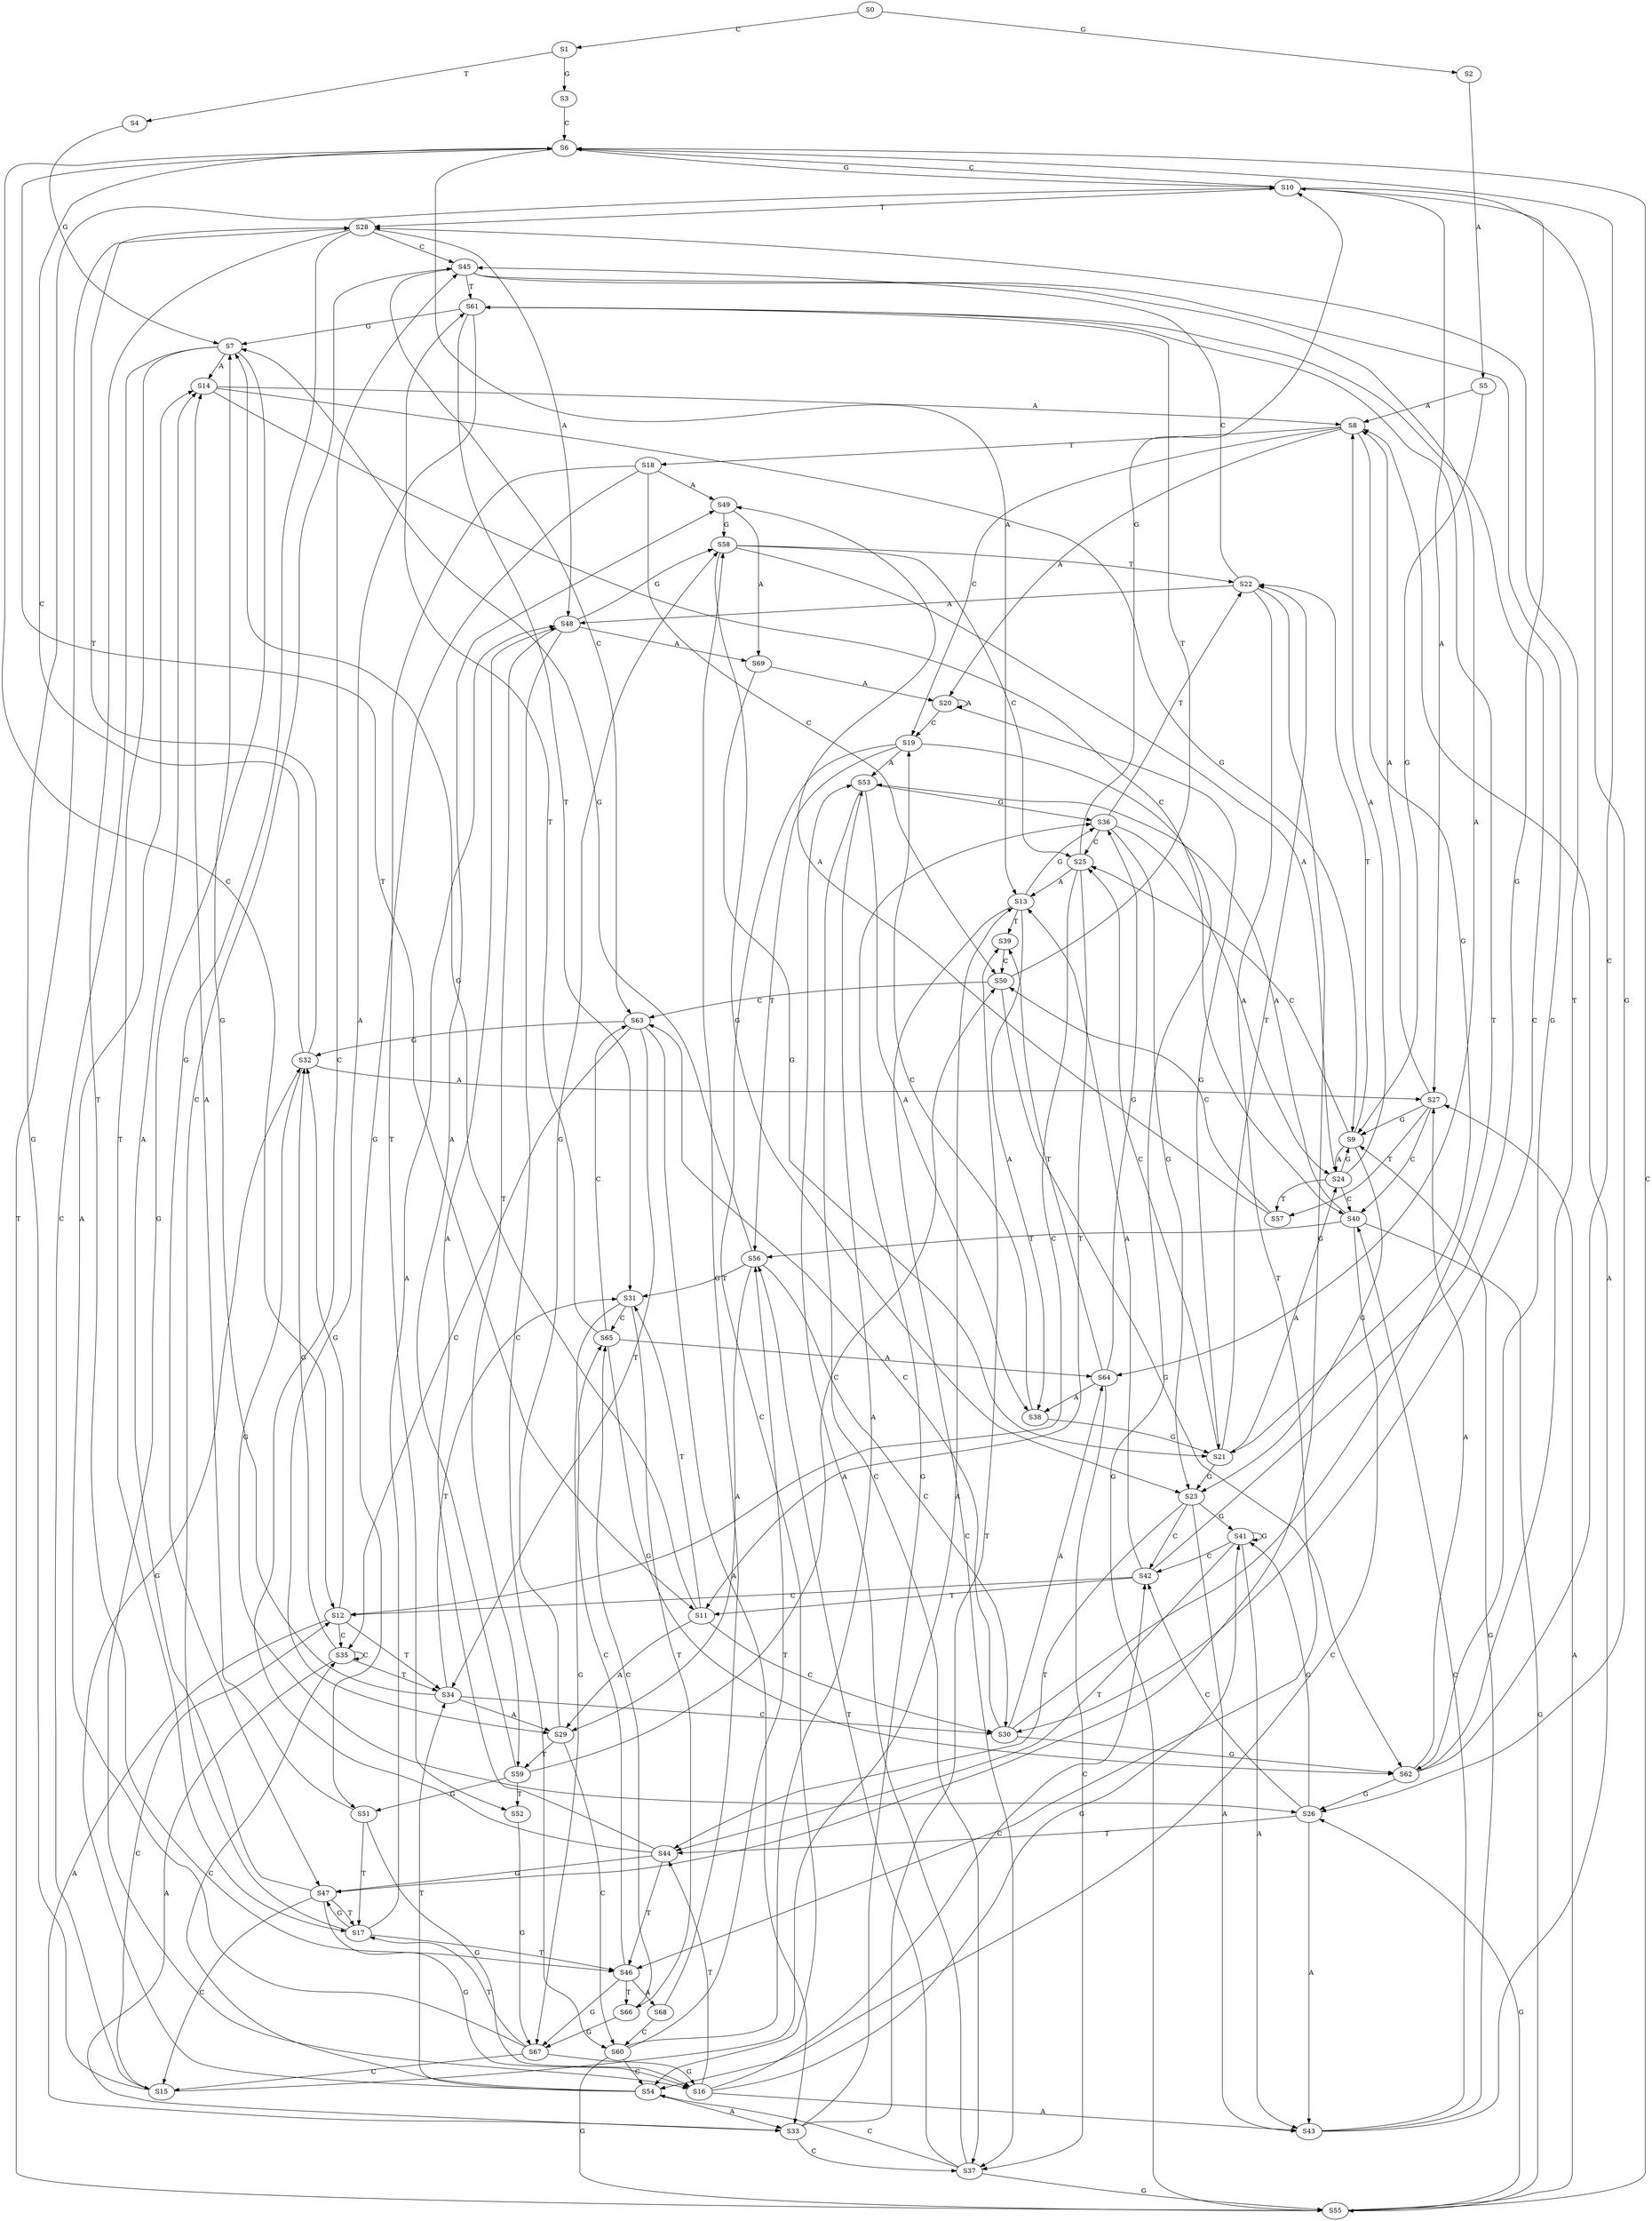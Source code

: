 strict digraph  {
	S0 -> S1 [ label = C ];
	S0 -> S2 [ label = G ];
	S1 -> S3 [ label = G ];
	S1 -> S4 [ label = T ];
	S2 -> S5 [ label = A ];
	S3 -> S6 [ label = C ];
	S4 -> S7 [ label = G ];
	S5 -> S8 [ label = A ];
	S5 -> S9 [ label = G ];
	S6 -> S10 [ label = G ];
	S6 -> S11 [ label = T ];
	S6 -> S12 [ label = C ];
	S6 -> S13 [ label = A ];
	S7 -> S14 [ label = A ];
	S7 -> S15 [ label = C ];
	S7 -> S16 [ label = G ];
	S7 -> S17 [ label = T ];
	S8 -> S18 [ label = T ];
	S8 -> S19 [ label = C ];
	S8 -> S20 [ label = A ];
	S8 -> S21 [ label = G ];
	S9 -> S22 [ label = T ];
	S9 -> S23 [ label = G ];
	S9 -> S24 [ label = A ];
	S9 -> S25 [ label = C ];
	S10 -> S26 [ label = G ];
	S10 -> S27 [ label = A ];
	S10 -> S28 [ label = T ];
	S10 -> S6 [ label = C ];
	S11 -> S29 [ label = A ];
	S11 -> S30 [ label = C ];
	S11 -> S31 [ label = T ];
	S11 -> S7 [ label = G ];
	S12 -> S32 [ label = G ];
	S12 -> S33 [ label = A ];
	S12 -> S34 [ label = T ];
	S12 -> S35 [ label = C ];
	S13 -> S36 [ label = G ];
	S13 -> S37 [ label = C ];
	S13 -> S38 [ label = A ];
	S13 -> S39 [ label = T ];
	S14 -> S9 [ label = G ];
	S14 -> S40 [ label = C ];
	S14 -> S8 [ label = A ];
	S15 -> S12 [ label = C ];
	S15 -> S10 [ label = G ];
	S15 -> S13 [ label = A ];
	S16 -> S41 [ label = G ];
	S16 -> S42 [ label = C ];
	S16 -> S43 [ label = A ];
	S16 -> S44 [ label = T ];
	S17 -> S45 [ label = C ];
	S17 -> S46 [ label = T ];
	S17 -> S47 [ label = G ];
	S17 -> S48 [ label = A ];
	S18 -> S49 [ label = A ];
	S18 -> S50 [ label = C ];
	S18 -> S51 [ label = G ];
	S18 -> S52 [ label = T ];
	S19 -> S53 [ label = A ];
	S19 -> S54 [ label = C ];
	S19 -> S55 [ label = G ];
	S19 -> S56 [ label = T ];
	S20 -> S21 [ label = G ];
	S20 -> S19 [ label = C ];
	S20 -> S20 [ label = A ];
	S21 -> S22 [ label = T ];
	S21 -> S24 [ label = A ];
	S21 -> S25 [ label = C ];
	S21 -> S23 [ label = G ];
	S22 -> S48 [ label = A ];
	S22 -> S45 [ label = C ];
	S22 -> S47 [ label = G ];
	S22 -> S46 [ label = T ];
	S23 -> S43 [ label = A ];
	S23 -> S41 [ label = G ];
	S23 -> S44 [ label = T ];
	S23 -> S42 [ label = C ];
	S24 -> S8 [ label = A ];
	S24 -> S40 [ label = C ];
	S24 -> S57 [ label = T ];
	S24 -> S9 [ label = G ];
	S25 -> S12 [ label = C ];
	S25 -> S13 [ label = A ];
	S25 -> S10 [ label = G ];
	S25 -> S11 [ label = T ];
	S26 -> S43 [ label = A ];
	S26 -> S41 [ label = G ];
	S26 -> S42 [ label = C ];
	S26 -> S44 [ label = T ];
	S27 -> S8 [ label = A ];
	S27 -> S40 [ label = C ];
	S27 -> S9 [ label = G ];
	S27 -> S57 [ label = T ];
	S28 -> S45 [ label = C ];
	S28 -> S48 [ label = A ];
	S28 -> S47 [ label = G ];
	S28 -> S46 [ label = T ];
	S29 -> S58 [ label = G ];
	S29 -> S59 [ label = T ];
	S29 -> S60 [ label = C ];
	S30 -> S61 [ label = T ];
	S30 -> S62 [ label = G ];
	S30 -> S63 [ label = C ];
	S30 -> S64 [ label = A ];
	S31 -> S65 [ label = C ];
	S31 -> S66 [ label = T ];
	S31 -> S67 [ label = G ];
	S32 -> S27 [ label = A ];
	S32 -> S26 [ label = G ];
	S32 -> S28 [ label = T ];
	S32 -> S6 [ label = C ];
	S33 -> S36 [ label = G ];
	S33 -> S39 [ label = T ];
	S33 -> S37 [ label = C ];
	S34 -> S7 [ label = G ];
	S34 -> S30 [ label = C ];
	S34 -> S31 [ label = T ];
	S34 -> S29 [ label = A ];
	S35 -> S32 [ label = G ];
	S35 -> S35 [ label = C ];
	S35 -> S33 [ label = A ];
	S35 -> S34 [ label = T ];
	S36 -> S23 [ label = G ];
	S36 -> S22 [ label = T ];
	S36 -> S24 [ label = A ];
	S36 -> S25 [ label = C ];
	S37 -> S56 [ label = T ];
	S37 -> S54 [ label = C ];
	S37 -> S53 [ label = A ];
	S37 -> S55 [ label = G ];
	S38 -> S21 [ label = G ];
	S38 -> S19 [ label = C ];
	S39 -> S50 [ label = C ];
	S40 -> S56 [ label = T ];
	S40 -> S55 [ label = G ];
	S40 -> S54 [ label = C ];
	S40 -> S53 [ label = A ];
	S41 -> S44 [ label = T ];
	S41 -> S42 [ label = C ];
	S41 -> S41 [ label = G ];
	S41 -> S43 [ label = A ];
	S42 -> S11 [ label = T ];
	S42 -> S12 [ label = C ];
	S42 -> S13 [ label = A ];
	S42 -> S10 [ label = G ];
	S43 -> S8 [ label = A ];
	S43 -> S9 [ label = G ];
	S43 -> S40 [ label = C ];
	S44 -> S48 [ label = A ];
	S44 -> S45 [ label = C ];
	S44 -> S47 [ label = G ];
	S44 -> S46 [ label = T ];
	S45 -> S61 [ label = T ];
	S45 -> S62 [ label = G ];
	S45 -> S64 [ label = A ];
	S45 -> S63 [ label = C ];
	S46 -> S65 [ label = C ];
	S46 -> S67 [ label = G ];
	S46 -> S68 [ label = A ];
	S46 -> S66 [ label = T ];
	S47 -> S17 [ label = T ];
	S47 -> S16 [ label = G ];
	S47 -> S14 [ label = A ];
	S47 -> S15 [ label = C ];
	S48 -> S59 [ label = T ];
	S48 -> S58 [ label = G ];
	S48 -> S69 [ label = A ];
	S48 -> S60 [ label = C ];
	S49 -> S58 [ label = G ];
	S49 -> S69 [ label = A ];
	S50 -> S63 [ label = C ];
	S50 -> S62 [ label = G ];
	S50 -> S61 [ label = T ];
	S51 -> S16 [ label = G ];
	S51 -> S14 [ label = A ];
	S51 -> S17 [ label = T ];
	S52 -> S67 [ label = G ];
	S53 -> S36 [ label = G ];
	S53 -> S37 [ label = C ];
	S53 -> S38 [ label = A ];
	S54 -> S35 [ label = C ];
	S54 -> S33 [ label = A ];
	S54 -> S34 [ label = T ];
	S54 -> S32 [ label = G ];
	S55 -> S26 [ label = G ];
	S55 -> S27 [ label = A ];
	S55 -> S28 [ label = T ];
	S55 -> S6 [ label = C ];
	S56 -> S29 [ label = A ];
	S56 -> S30 [ label = C ];
	S56 -> S31 [ label = T ];
	S56 -> S7 [ label = G ];
	S57 -> S49 [ label = A ];
	S57 -> S50 [ label = C ];
	S58 -> S22 [ label = T ];
	S58 -> S24 [ label = A ];
	S58 -> S25 [ label = C ];
	S58 -> S23 [ label = G ];
	S59 -> S50 [ label = C ];
	S59 -> S49 [ label = A ];
	S59 -> S52 [ label = T ];
	S59 -> S51 [ label = G ];
	S60 -> S55 [ label = G ];
	S60 -> S56 [ label = T ];
	S60 -> S54 [ label = C ];
	S60 -> S53 [ label = A ];
	S61 -> S7 [ label = G ];
	S61 -> S30 [ label = C ];
	S61 -> S29 [ label = A ];
	S61 -> S31 [ label = T ];
	S62 -> S26 [ label = G ];
	S62 -> S28 [ label = T ];
	S62 -> S6 [ label = C ];
	S62 -> S27 [ label = A ];
	S63 -> S35 [ label = C ];
	S63 -> S33 [ label = A ];
	S63 -> S34 [ label = T ];
	S63 -> S32 [ label = G ];
	S64 -> S39 [ label = T ];
	S64 -> S37 [ label = C ];
	S64 -> S38 [ label = A ];
	S64 -> S36 [ label = G ];
	S65 -> S64 [ label = A ];
	S65 -> S63 [ label = C ];
	S65 -> S62 [ label = G ];
	S65 -> S61 [ label = T ];
	S66 -> S67 [ label = G ];
	S66 -> S65 [ label = C ];
	S67 -> S16 [ label = G ];
	S67 -> S15 [ label = C ];
	S67 -> S17 [ label = T ];
	S67 -> S14 [ label = A ];
	S68 -> S60 [ label = C ];
	S68 -> S58 [ label = G ];
	S69 -> S21 [ label = G ];
	S69 -> S20 [ label = A ];
}
